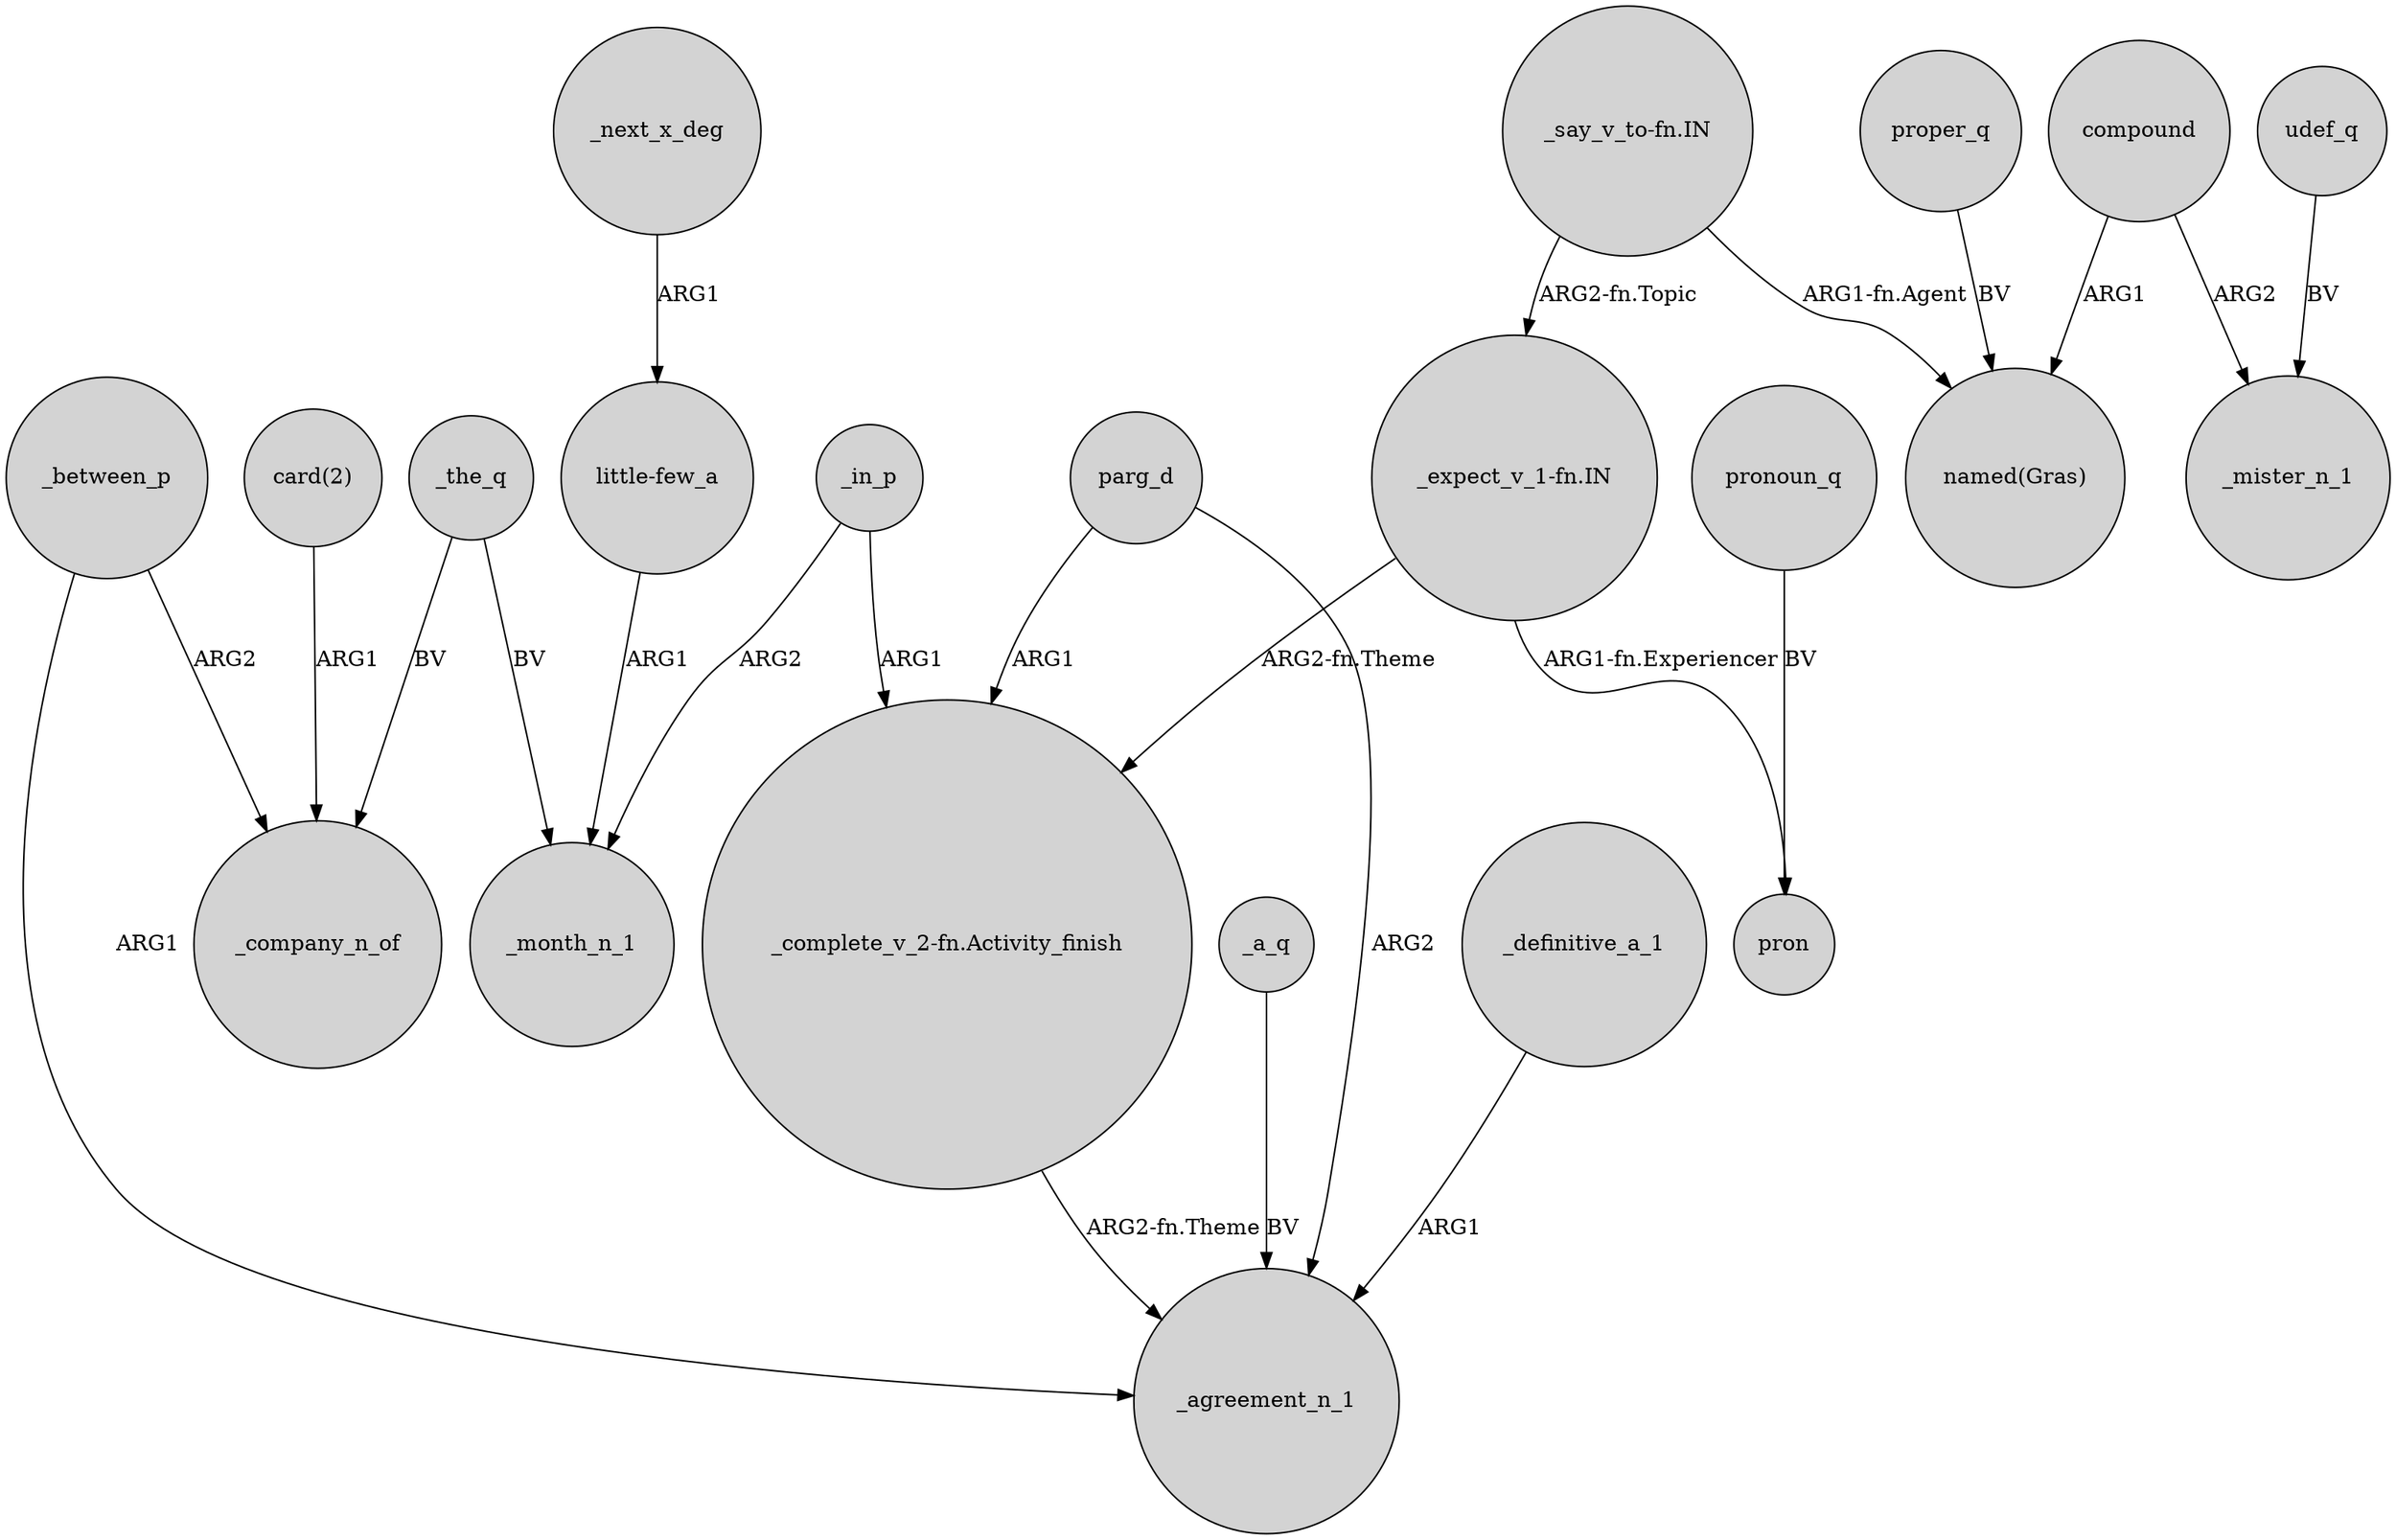 digraph {
	node [shape=circle style=filled]
	_in_p -> "_complete_v_2-fn.Activity_finish" [label=ARG1]
	_in_p -> _month_n_1 [label=ARG2]
	"_say_v_to-fn.IN" -> "named(Gras)" [label="ARG1-fn.Agent"]
	_between_p -> _agreement_n_1 [label=ARG1]
	compound -> _mister_n_1 [label=ARG2]
	udef_q -> _mister_n_1 [label=BV]
	"little-few_a" -> _month_n_1 [label=ARG1]
	_between_p -> _company_n_of [label=ARG2]
	proper_q -> "named(Gras)" [label=BV]
	_the_q -> _company_n_of [label=BV]
	_next_x_deg -> "little-few_a" [label=ARG1]
	pronoun_q -> pron [label=BV]
	_the_q -> _month_n_1 [label=BV]
	"_expect_v_1-fn.IN" -> "_complete_v_2-fn.Activity_finish" [label="ARG2-fn.Theme"]
	_a_q -> _agreement_n_1 [label=BV]
	parg_d -> "_complete_v_2-fn.Activity_finish" [label=ARG1]
	"_complete_v_2-fn.Activity_finish" -> _agreement_n_1 [label="ARG2-fn.Theme"]
	"card(2)" -> _company_n_of [label=ARG1]
	"_expect_v_1-fn.IN" -> pron [label="ARG1-fn.Experiencer"]
	"_say_v_to-fn.IN" -> "_expect_v_1-fn.IN" [label="ARG2-fn.Topic"]
	parg_d -> _agreement_n_1 [label=ARG2]
	compound -> "named(Gras)" [label=ARG1]
	_definitive_a_1 -> _agreement_n_1 [label=ARG1]
}
